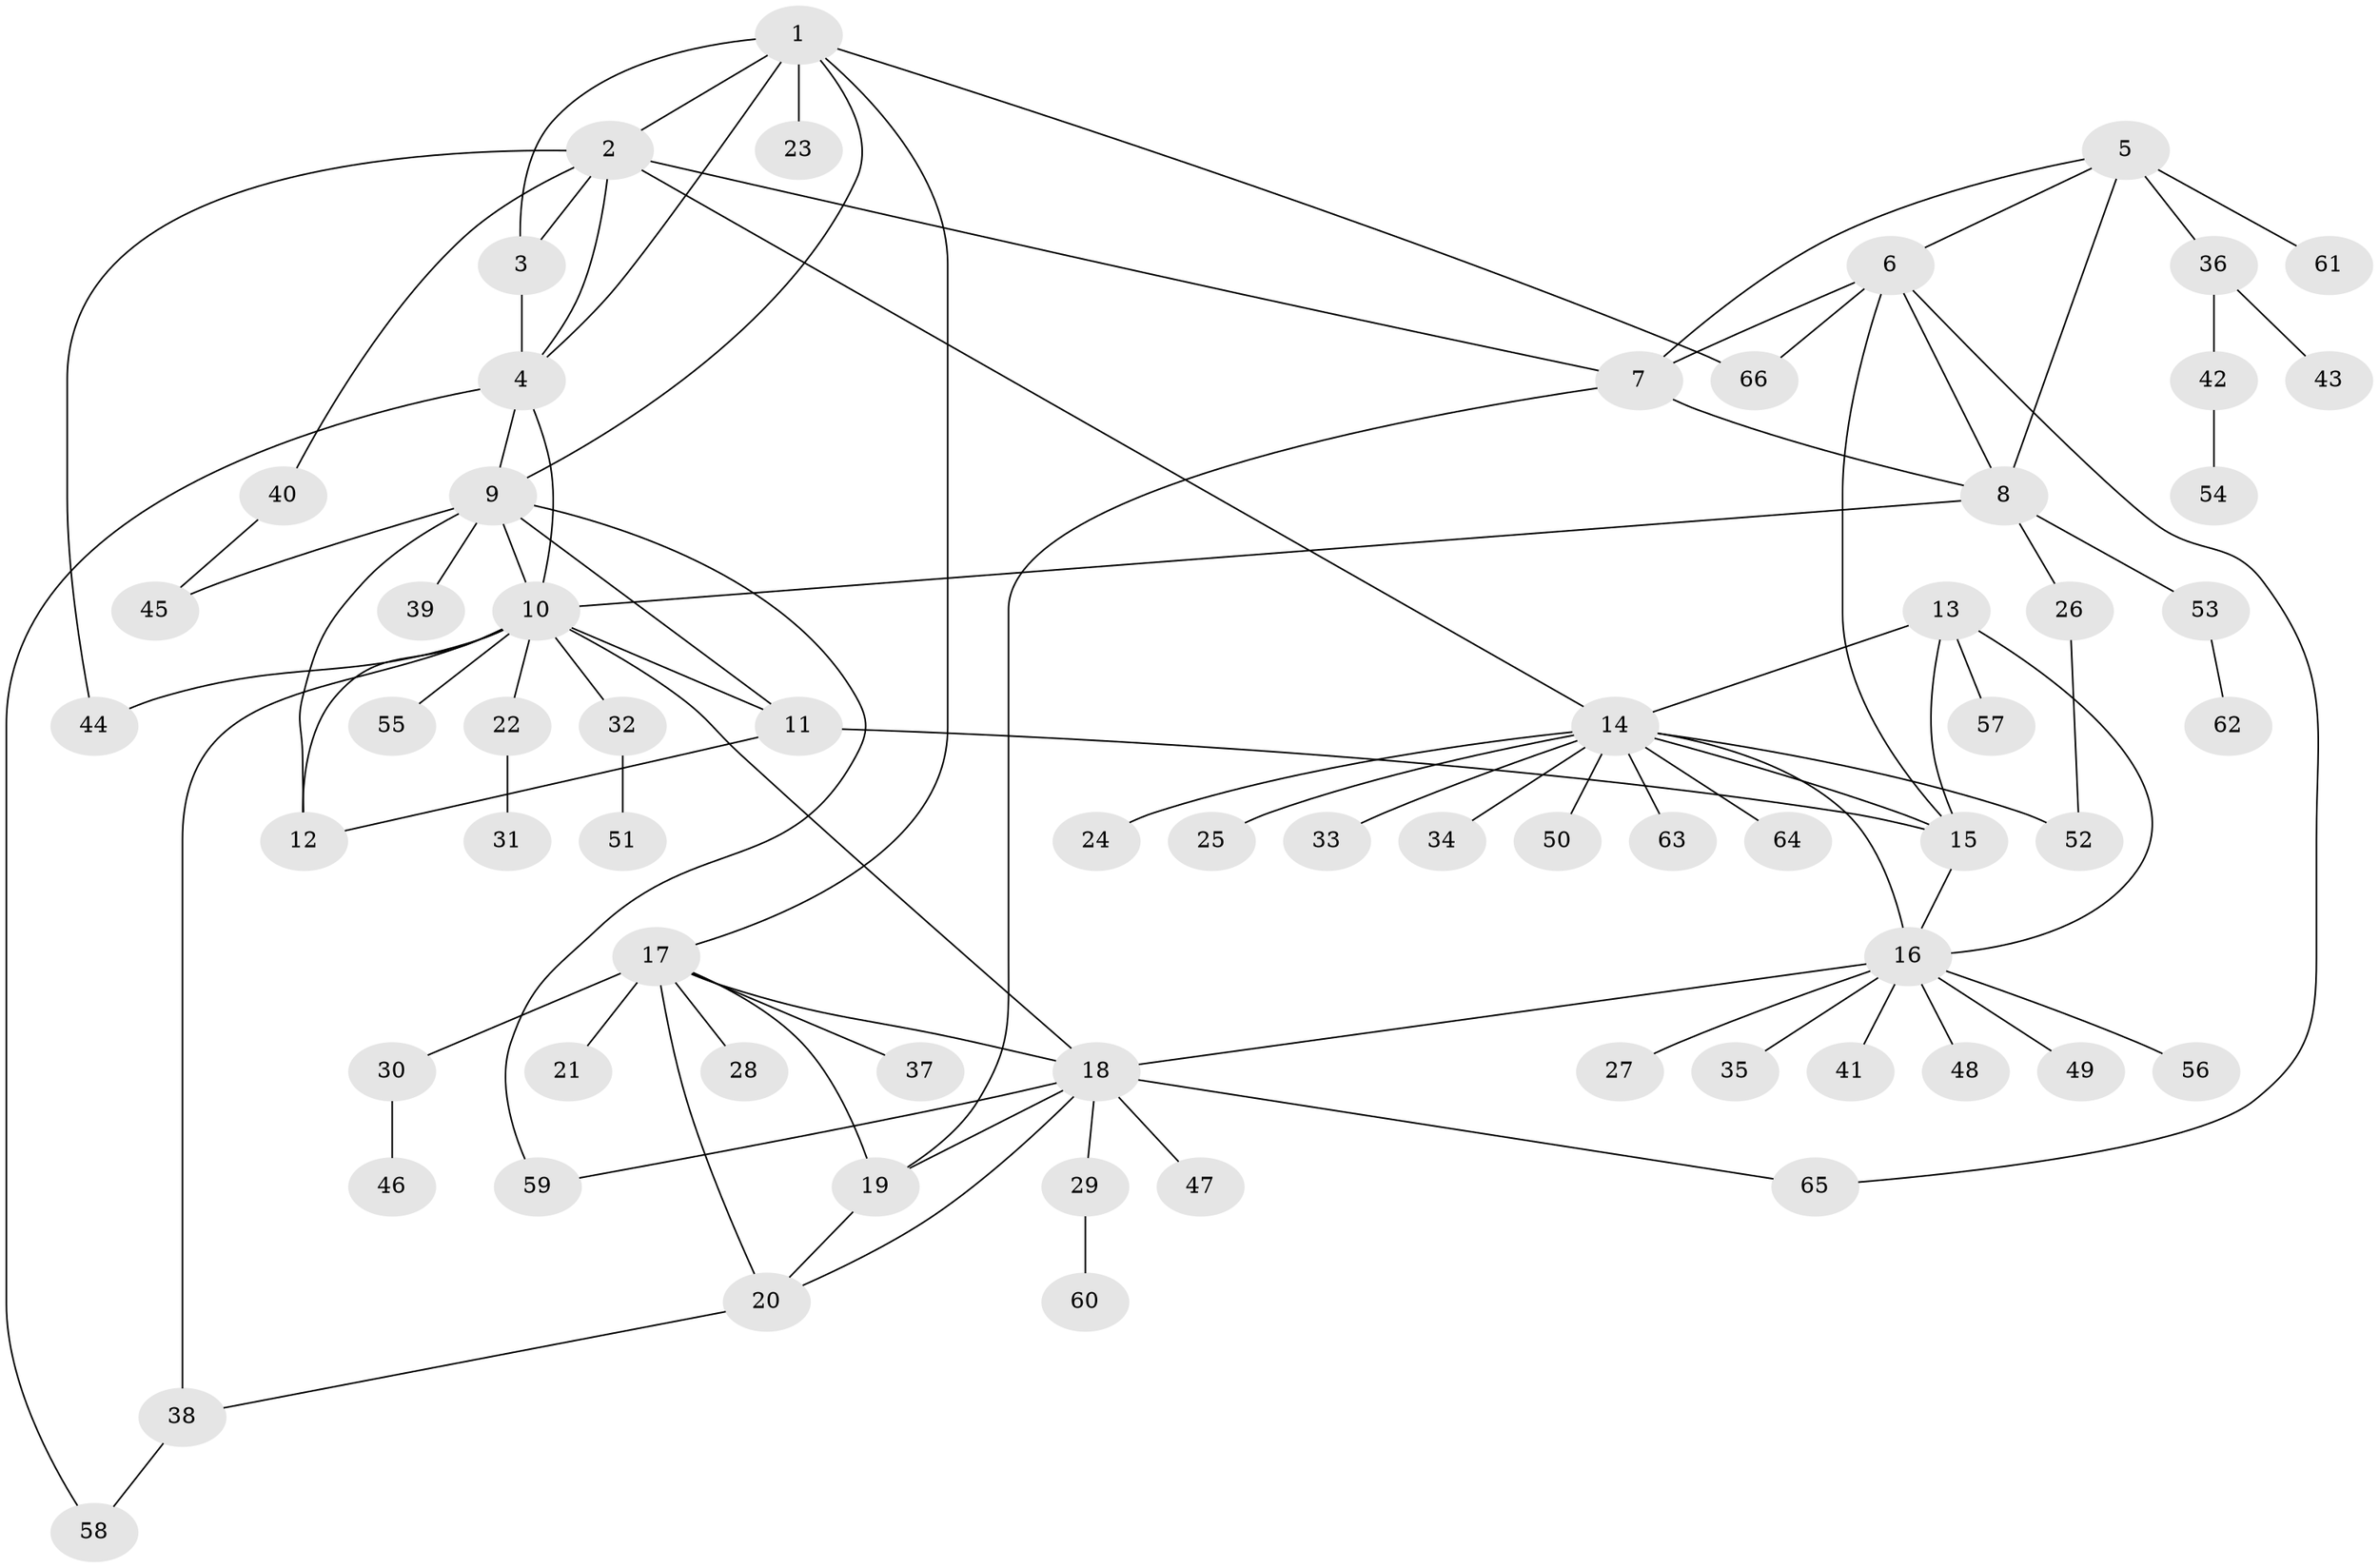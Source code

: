 // original degree distribution, {8: 0.02127659574468085, 9: 0.031914893617021274, 3: 0.07446808510638298, 6: 0.031914893617021274, 7: 0.02127659574468085, 12: 0.02127659574468085, 5: 0.031914893617021274, 10: 0.02127659574468085, 4: 0.02127659574468085, 1: 0.5425531914893617, 2: 0.18085106382978725}
// Generated by graph-tools (version 1.1) at 2025/52/03/04/25 22:52:41]
// undirected, 66 vertices, 96 edges
graph export_dot {
  node [color=gray90,style=filled];
  1;
  2;
  3;
  4;
  5;
  6;
  7;
  8;
  9;
  10;
  11;
  12;
  13;
  14;
  15;
  16;
  17;
  18;
  19;
  20;
  21;
  22;
  23;
  24;
  25;
  26;
  27;
  28;
  29;
  30;
  31;
  32;
  33;
  34;
  35;
  36;
  37;
  38;
  39;
  40;
  41;
  42;
  43;
  44;
  45;
  46;
  47;
  48;
  49;
  50;
  51;
  52;
  53;
  54;
  55;
  56;
  57;
  58;
  59;
  60;
  61;
  62;
  63;
  64;
  65;
  66;
  1 -- 2 [weight=1.0];
  1 -- 3 [weight=1.0];
  1 -- 4 [weight=1.0];
  1 -- 9 [weight=1.0];
  1 -- 17 [weight=1.0];
  1 -- 23 [weight=1.0];
  1 -- 66 [weight=1.0];
  2 -- 3 [weight=1.0];
  2 -- 4 [weight=1.0];
  2 -- 7 [weight=1.0];
  2 -- 14 [weight=1.0];
  2 -- 40 [weight=1.0];
  2 -- 44 [weight=1.0];
  3 -- 4 [weight=6.0];
  4 -- 9 [weight=1.0];
  4 -- 10 [weight=1.0];
  4 -- 58 [weight=1.0];
  5 -- 6 [weight=1.0];
  5 -- 7 [weight=1.0];
  5 -- 8 [weight=1.0];
  5 -- 36 [weight=1.0];
  5 -- 61 [weight=1.0];
  6 -- 7 [weight=1.0];
  6 -- 8 [weight=1.0];
  6 -- 15 [weight=1.0];
  6 -- 65 [weight=1.0];
  6 -- 66 [weight=1.0];
  7 -- 8 [weight=1.0];
  7 -- 19 [weight=1.0];
  8 -- 10 [weight=1.0];
  8 -- 26 [weight=1.0];
  8 -- 53 [weight=1.0];
  9 -- 10 [weight=1.0];
  9 -- 11 [weight=1.0];
  9 -- 12 [weight=1.0];
  9 -- 39 [weight=1.0];
  9 -- 45 [weight=1.0];
  9 -- 59 [weight=1.0];
  10 -- 11 [weight=1.0];
  10 -- 12 [weight=1.0];
  10 -- 18 [weight=1.0];
  10 -- 22 [weight=1.0];
  10 -- 32 [weight=1.0];
  10 -- 38 [weight=1.0];
  10 -- 44 [weight=1.0];
  10 -- 55 [weight=1.0];
  11 -- 12 [weight=1.0];
  11 -- 15 [weight=1.0];
  13 -- 14 [weight=1.0];
  13 -- 15 [weight=1.0];
  13 -- 16 [weight=1.0];
  13 -- 57 [weight=1.0];
  14 -- 15 [weight=1.0];
  14 -- 16 [weight=1.0];
  14 -- 24 [weight=1.0];
  14 -- 25 [weight=1.0];
  14 -- 33 [weight=1.0];
  14 -- 34 [weight=1.0];
  14 -- 50 [weight=1.0];
  14 -- 52 [weight=1.0];
  14 -- 63 [weight=1.0];
  14 -- 64 [weight=1.0];
  15 -- 16 [weight=1.0];
  16 -- 18 [weight=1.0];
  16 -- 27 [weight=1.0];
  16 -- 35 [weight=1.0];
  16 -- 41 [weight=1.0];
  16 -- 48 [weight=1.0];
  16 -- 49 [weight=1.0];
  16 -- 56 [weight=1.0];
  17 -- 18 [weight=1.0];
  17 -- 19 [weight=1.0];
  17 -- 20 [weight=1.0];
  17 -- 21 [weight=1.0];
  17 -- 28 [weight=1.0];
  17 -- 30 [weight=1.0];
  17 -- 37 [weight=1.0];
  18 -- 19 [weight=1.0];
  18 -- 20 [weight=1.0];
  18 -- 29 [weight=1.0];
  18 -- 47 [weight=1.0];
  18 -- 59 [weight=1.0];
  18 -- 65 [weight=1.0];
  19 -- 20 [weight=1.0];
  20 -- 38 [weight=1.0];
  22 -- 31 [weight=1.0];
  26 -- 52 [weight=1.0];
  29 -- 60 [weight=1.0];
  30 -- 46 [weight=1.0];
  32 -- 51 [weight=1.0];
  36 -- 42 [weight=1.0];
  36 -- 43 [weight=1.0];
  38 -- 58 [weight=1.0];
  40 -- 45 [weight=1.0];
  42 -- 54 [weight=1.0];
  53 -- 62 [weight=1.0];
}
